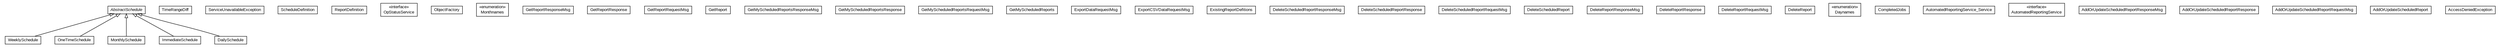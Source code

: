 #!/usr/local/bin/dot
#
# Class diagram 
# Generated by UMLGraph version R5_6-24-gf6e263 (http://www.umlgraph.org/)
#

digraph G {
	edge [fontname="arial",fontsize=10,labelfontname="arial",labelfontsize=10];
	node [fontname="arial",fontsize=10,shape=plaintext];
	nodesep=0.25;
	ranksep=0.5;
	// org.miloss.fgsms.services.interfaces.automatedreportingservice.WeeklySchedule
	c15618 [label=<<table title="org.miloss.fgsms.services.interfaces.automatedreportingservice.WeeklySchedule" border="0" cellborder="1" cellspacing="0" cellpadding="2" port="p" href="./WeeklySchedule.html">
		<tr><td><table border="0" cellspacing="0" cellpadding="1">
<tr><td align="center" balign="center"> WeeklySchedule </td></tr>
		</table></td></tr>
		</table>>, URL="./WeeklySchedule.html", fontname="arial", fontcolor="black", fontsize=10.0];
	// org.miloss.fgsms.services.interfaces.automatedreportingservice.TimeRangeDiff
	c15619 [label=<<table title="org.miloss.fgsms.services.interfaces.automatedreportingservice.TimeRangeDiff" border="0" cellborder="1" cellspacing="0" cellpadding="2" port="p" href="./TimeRangeDiff.html">
		<tr><td><table border="0" cellspacing="0" cellpadding="1">
<tr><td align="center" balign="center"> TimeRangeDiff </td></tr>
		</table></td></tr>
		</table>>, URL="./TimeRangeDiff.html", fontname="arial", fontcolor="black", fontsize=10.0];
	// org.miloss.fgsms.services.interfaces.automatedreportingservice.ServiceUnavailableException
	c15620 [label=<<table title="org.miloss.fgsms.services.interfaces.automatedreportingservice.ServiceUnavailableException" border="0" cellborder="1" cellspacing="0" cellpadding="2" port="p" href="./ServiceUnavailableException.html">
		<tr><td><table border="0" cellspacing="0" cellpadding="1">
<tr><td align="center" balign="center"> ServiceUnavailableException </td></tr>
		</table></td></tr>
		</table>>, URL="./ServiceUnavailableException.html", fontname="arial", fontcolor="black", fontsize=10.0];
	// org.miloss.fgsms.services.interfaces.automatedreportingservice.ScheduleDefinition
	c15621 [label=<<table title="org.miloss.fgsms.services.interfaces.automatedreportingservice.ScheduleDefinition" border="0" cellborder="1" cellspacing="0" cellpadding="2" port="p" href="./ScheduleDefinition.html">
		<tr><td><table border="0" cellspacing="0" cellpadding="1">
<tr><td align="center" balign="center"> ScheduleDefinition </td></tr>
		</table></td></tr>
		</table>>, URL="./ScheduleDefinition.html", fontname="arial", fontcolor="black", fontsize=10.0];
	// org.miloss.fgsms.services.interfaces.automatedreportingservice.ReportDefinition
	c15622 [label=<<table title="org.miloss.fgsms.services.interfaces.automatedreportingservice.ReportDefinition" border="0" cellborder="1" cellspacing="0" cellpadding="2" port="p" href="./ReportDefinition.html">
		<tr><td><table border="0" cellspacing="0" cellpadding="1">
<tr><td align="center" balign="center"> ReportDefinition </td></tr>
		</table></td></tr>
		</table>>, URL="./ReportDefinition.html", fontname="arial", fontcolor="black", fontsize=10.0];
	// org.miloss.fgsms.services.interfaces.automatedreportingservice.OpStatusService
	c15623 [label=<<table title="org.miloss.fgsms.services.interfaces.automatedreportingservice.OpStatusService" border="0" cellborder="1" cellspacing="0" cellpadding="2" port="p" href="./OpStatusService.html">
		<tr><td><table border="0" cellspacing="0" cellpadding="1">
<tr><td align="center" balign="center"> &#171;interface&#187; </td></tr>
<tr><td align="center" balign="center"> OpStatusService </td></tr>
		</table></td></tr>
		</table>>, URL="./OpStatusService.html", fontname="arial", fontcolor="black", fontsize=10.0];
	// org.miloss.fgsms.services.interfaces.automatedreportingservice.OneTimeSchedule
	c15624 [label=<<table title="org.miloss.fgsms.services.interfaces.automatedreportingservice.OneTimeSchedule" border="0" cellborder="1" cellspacing="0" cellpadding="2" port="p" href="./OneTimeSchedule.html">
		<tr><td><table border="0" cellspacing="0" cellpadding="1">
<tr><td align="center" balign="center"> OneTimeSchedule </td></tr>
		</table></td></tr>
		</table>>, URL="./OneTimeSchedule.html", fontname="arial", fontcolor="black", fontsize=10.0];
	// org.miloss.fgsms.services.interfaces.automatedreportingservice.ObjectFactory
	c15625 [label=<<table title="org.miloss.fgsms.services.interfaces.automatedreportingservice.ObjectFactory" border="0" cellborder="1" cellspacing="0" cellpadding="2" port="p" href="./ObjectFactory.html">
		<tr><td><table border="0" cellspacing="0" cellpadding="1">
<tr><td align="center" balign="center"> ObjectFactory </td></tr>
		</table></td></tr>
		</table>>, URL="./ObjectFactory.html", fontname="arial", fontcolor="black", fontsize=10.0];
	// org.miloss.fgsms.services.interfaces.automatedreportingservice.Monthnames
	c15626 [label=<<table title="org.miloss.fgsms.services.interfaces.automatedreportingservice.Monthnames" border="0" cellborder="1" cellspacing="0" cellpadding="2" port="p" href="./Monthnames.html">
		<tr><td><table border="0" cellspacing="0" cellpadding="1">
<tr><td align="center" balign="center"> &#171;enumeration&#187; </td></tr>
<tr><td align="center" balign="center"> Monthnames </td></tr>
		</table></td></tr>
		</table>>, URL="./Monthnames.html", fontname="arial", fontcolor="black", fontsize=10.0];
	// org.miloss.fgsms.services.interfaces.automatedreportingservice.MonthlySchedule
	c15627 [label=<<table title="org.miloss.fgsms.services.interfaces.automatedreportingservice.MonthlySchedule" border="0" cellborder="1" cellspacing="0" cellpadding="2" port="p" href="./MonthlySchedule.html">
		<tr><td><table border="0" cellspacing="0" cellpadding="1">
<tr><td align="center" balign="center"> MonthlySchedule </td></tr>
		</table></td></tr>
		</table>>, URL="./MonthlySchedule.html", fontname="arial", fontcolor="black", fontsize=10.0];
	// org.miloss.fgsms.services.interfaces.automatedreportingservice.ImmediateSchedule
	c15628 [label=<<table title="org.miloss.fgsms.services.interfaces.automatedreportingservice.ImmediateSchedule" border="0" cellborder="1" cellspacing="0" cellpadding="2" port="p" href="./ImmediateSchedule.html">
		<tr><td><table border="0" cellspacing="0" cellpadding="1">
<tr><td align="center" balign="center"> ImmediateSchedule </td></tr>
		</table></td></tr>
		</table>>, URL="./ImmediateSchedule.html", fontname="arial", fontcolor="black", fontsize=10.0];
	// org.miloss.fgsms.services.interfaces.automatedreportingservice.GetReportResponseMsg
	c15629 [label=<<table title="org.miloss.fgsms.services.interfaces.automatedreportingservice.GetReportResponseMsg" border="0" cellborder="1" cellspacing="0" cellpadding="2" port="p" href="./GetReportResponseMsg.html">
		<tr><td><table border="0" cellspacing="0" cellpadding="1">
<tr><td align="center" balign="center"> GetReportResponseMsg </td></tr>
		</table></td></tr>
		</table>>, URL="./GetReportResponseMsg.html", fontname="arial", fontcolor="black", fontsize=10.0];
	// org.miloss.fgsms.services.interfaces.automatedreportingservice.GetReportResponse
	c15630 [label=<<table title="org.miloss.fgsms.services.interfaces.automatedreportingservice.GetReportResponse" border="0" cellborder="1" cellspacing="0" cellpadding="2" port="p" href="./GetReportResponse.html">
		<tr><td><table border="0" cellspacing="0" cellpadding="1">
<tr><td align="center" balign="center"> GetReportResponse </td></tr>
		</table></td></tr>
		</table>>, URL="./GetReportResponse.html", fontname="arial", fontcolor="black", fontsize=10.0];
	// org.miloss.fgsms.services.interfaces.automatedreportingservice.GetReportRequestMsg
	c15631 [label=<<table title="org.miloss.fgsms.services.interfaces.automatedreportingservice.GetReportRequestMsg" border="0" cellborder="1" cellspacing="0" cellpadding="2" port="p" href="./GetReportRequestMsg.html">
		<tr><td><table border="0" cellspacing="0" cellpadding="1">
<tr><td align="center" balign="center"> GetReportRequestMsg </td></tr>
		</table></td></tr>
		</table>>, URL="./GetReportRequestMsg.html", fontname="arial", fontcolor="black", fontsize=10.0];
	// org.miloss.fgsms.services.interfaces.automatedreportingservice.GetReport
	c15632 [label=<<table title="org.miloss.fgsms.services.interfaces.automatedreportingservice.GetReport" border="0" cellborder="1" cellspacing="0" cellpadding="2" port="p" href="./GetReport.html">
		<tr><td><table border="0" cellspacing="0" cellpadding="1">
<tr><td align="center" balign="center"> GetReport </td></tr>
		</table></td></tr>
		</table>>, URL="./GetReport.html", fontname="arial", fontcolor="black", fontsize=10.0];
	// org.miloss.fgsms.services.interfaces.automatedreportingservice.GetMyScheduledReportsResponseMsg
	c15633 [label=<<table title="org.miloss.fgsms.services.interfaces.automatedreportingservice.GetMyScheduledReportsResponseMsg" border="0" cellborder="1" cellspacing="0" cellpadding="2" port="p" href="./GetMyScheduledReportsResponseMsg.html">
		<tr><td><table border="0" cellspacing="0" cellpadding="1">
<tr><td align="center" balign="center"> GetMyScheduledReportsResponseMsg </td></tr>
		</table></td></tr>
		</table>>, URL="./GetMyScheduledReportsResponseMsg.html", fontname="arial", fontcolor="black", fontsize=10.0];
	// org.miloss.fgsms.services.interfaces.automatedreportingservice.GetMyScheduledReportsResponse
	c15634 [label=<<table title="org.miloss.fgsms.services.interfaces.automatedreportingservice.GetMyScheduledReportsResponse" border="0" cellborder="1" cellspacing="0" cellpadding="2" port="p" href="./GetMyScheduledReportsResponse.html">
		<tr><td><table border="0" cellspacing="0" cellpadding="1">
<tr><td align="center" balign="center"> GetMyScheduledReportsResponse </td></tr>
		</table></td></tr>
		</table>>, URL="./GetMyScheduledReportsResponse.html", fontname="arial", fontcolor="black", fontsize=10.0];
	// org.miloss.fgsms.services.interfaces.automatedreportingservice.GetMyScheduledReportsRequestMsg
	c15635 [label=<<table title="org.miloss.fgsms.services.interfaces.automatedreportingservice.GetMyScheduledReportsRequestMsg" border="0" cellborder="1" cellspacing="0" cellpadding="2" port="p" href="./GetMyScheduledReportsRequestMsg.html">
		<tr><td><table border="0" cellspacing="0" cellpadding="1">
<tr><td align="center" balign="center"> GetMyScheduledReportsRequestMsg </td></tr>
		</table></td></tr>
		</table>>, URL="./GetMyScheduledReportsRequestMsg.html", fontname="arial", fontcolor="black", fontsize=10.0];
	// org.miloss.fgsms.services.interfaces.automatedreportingservice.GetMyScheduledReports
	c15636 [label=<<table title="org.miloss.fgsms.services.interfaces.automatedreportingservice.GetMyScheduledReports" border="0" cellborder="1" cellspacing="0" cellpadding="2" port="p" href="./GetMyScheduledReports.html">
		<tr><td><table border="0" cellspacing="0" cellpadding="1">
<tr><td align="center" balign="center"> GetMyScheduledReports </td></tr>
		</table></td></tr>
		</table>>, URL="./GetMyScheduledReports.html", fontname="arial", fontcolor="black", fontsize=10.0];
	// org.miloss.fgsms.services.interfaces.automatedreportingservice.ExportDataRequestMsg
	c15637 [label=<<table title="org.miloss.fgsms.services.interfaces.automatedreportingservice.ExportDataRequestMsg" border="0" cellborder="1" cellspacing="0" cellpadding="2" port="p" href="./ExportDataRequestMsg.html">
		<tr><td><table border="0" cellspacing="0" cellpadding="1">
<tr><td align="center" balign="center"> ExportDataRequestMsg </td></tr>
		</table></td></tr>
		</table>>, URL="./ExportDataRequestMsg.html", fontname="arial", fontcolor="black", fontsize=10.0];
	// org.miloss.fgsms.services.interfaces.automatedreportingservice.ExportCSVDataRequestMsg
	c15638 [label=<<table title="org.miloss.fgsms.services.interfaces.automatedreportingservice.ExportCSVDataRequestMsg" border="0" cellborder="1" cellspacing="0" cellpadding="2" port="p" href="./ExportCSVDataRequestMsg.html">
		<tr><td><table border="0" cellspacing="0" cellpadding="1">
<tr><td align="center" balign="center"> ExportCSVDataRequestMsg </td></tr>
		</table></td></tr>
		</table>>, URL="./ExportCSVDataRequestMsg.html", fontname="arial", fontcolor="black", fontsize=10.0];
	// org.miloss.fgsms.services.interfaces.automatedreportingservice.ExistingReportDefitions
	c15639 [label=<<table title="org.miloss.fgsms.services.interfaces.automatedreportingservice.ExistingReportDefitions" border="0" cellborder="1" cellspacing="0" cellpadding="2" port="p" href="./ExistingReportDefitions.html">
		<tr><td><table border="0" cellspacing="0" cellpadding="1">
<tr><td align="center" balign="center"> ExistingReportDefitions </td></tr>
		</table></td></tr>
		</table>>, URL="./ExistingReportDefitions.html", fontname="arial", fontcolor="black", fontsize=10.0];
	// org.miloss.fgsms.services.interfaces.automatedreportingservice.DeleteScheduledReportResponseMsg
	c15640 [label=<<table title="org.miloss.fgsms.services.interfaces.automatedreportingservice.DeleteScheduledReportResponseMsg" border="0" cellborder="1" cellspacing="0" cellpadding="2" port="p" href="./DeleteScheduledReportResponseMsg.html">
		<tr><td><table border="0" cellspacing="0" cellpadding="1">
<tr><td align="center" balign="center"> DeleteScheduledReportResponseMsg </td></tr>
		</table></td></tr>
		</table>>, URL="./DeleteScheduledReportResponseMsg.html", fontname="arial", fontcolor="black", fontsize=10.0];
	// org.miloss.fgsms.services.interfaces.automatedreportingservice.DeleteScheduledReportResponse
	c15641 [label=<<table title="org.miloss.fgsms.services.interfaces.automatedreportingservice.DeleteScheduledReportResponse" border="0" cellborder="1" cellspacing="0" cellpadding="2" port="p" href="./DeleteScheduledReportResponse.html">
		<tr><td><table border="0" cellspacing="0" cellpadding="1">
<tr><td align="center" balign="center"> DeleteScheduledReportResponse </td></tr>
		</table></td></tr>
		</table>>, URL="./DeleteScheduledReportResponse.html", fontname="arial", fontcolor="black", fontsize=10.0];
	// org.miloss.fgsms.services.interfaces.automatedreportingservice.DeleteScheduledReportRequestMsg
	c15642 [label=<<table title="org.miloss.fgsms.services.interfaces.automatedreportingservice.DeleteScheduledReportRequestMsg" border="0" cellborder="1" cellspacing="0" cellpadding="2" port="p" href="./DeleteScheduledReportRequestMsg.html">
		<tr><td><table border="0" cellspacing="0" cellpadding="1">
<tr><td align="center" balign="center"> DeleteScheduledReportRequestMsg </td></tr>
		</table></td></tr>
		</table>>, URL="./DeleteScheduledReportRequestMsg.html", fontname="arial", fontcolor="black", fontsize=10.0];
	// org.miloss.fgsms.services.interfaces.automatedreportingservice.DeleteScheduledReport
	c15643 [label=<<table title="org.miloss.fgsms.services.interfaces.automatedreportingservice.DeleteScheduledReport" border="0" cellborder="1" cellspacing="0" cellpadding="2" port="p" href="./DeleteScheduledReport.html">
		<tr><td><table border="0" cellspacing="0" cellpadding="1">
<tr><td align="center" balign="center"> DeleteScheduledReport </td></tr>
		</table></td></tr>
		</table>>, URL="./DeleteScheduledReport.html", fontname="arial", fontcolor="black", fontsize=10.0];
	// org.miloss.fgsms.services.interfaces.automatedreportingservice.DeleteReportResponseMsg
	c15644 [label=<<table title="org.miloss.fgsms.services.interfaces.automatedreportingservice.DeleteReportResponseMsg" border="0" cellborder="1" cellspacing="0" cellpadding="2" port="p" href="./DeleteReportResponseMsg.html">
		<tr><td><table border="0" cellspacing="0" cellpadding="1">
<tr><td align="center" balign="center"> DeleteReportResponseMsg </td></tr>
		</table></td></tr>
		</table>>, URL="./DeleteReportResponseMsg.html", fontname="arial", fontcolor="black", fontsize=10.0];
	// org.miloss.fgsms.services.interfaces.automatedreportingservice.DeleteReportResponse
	c15645 [label=<<table title="org.miloss.fgsms.services.interfaces.automatedreportingservice.DeleteReportResponse" border="0" cellborder="1" cellspacing="0" cellpadding="2" port="p" href="./DeleteReportResponse.html">
		<tr><td><table border="0" cellspacing="0" cellpadding="1">
<tr><td align="center" balign="center"> DeleteReportResponse </td></tr>
		</table></td></tr>
		</table>>, URL="./DeleteReportResponse.html", fontname="arial", fontcolor="black", fontsize=10.0];
	// org.miloss.fgsms.services.interfaces.automatedreportingservice.DeleteReportRequestMsg
	c15646 [label=<<table title="org.miloss.fgsms.services.interfaces.automatedreportingservice.DeleteReportRequestMsg" border="0" cellborder="1" cellspacing="0" cellpadding="2" port="p" href="./DeleteReportRequestMsg.html">
		<tr><td><table border="0" cellspacing="0" cellpadding="1">
<tr><td align="center" balign="center"> DeleteReportRequestMsg </td></tr>
		</table></td></tr>
		</table>>, URL="./DeleteReportRequestMsg.html", fontname="arial", fontcolor="black", fontsize=10.0];
	// org.miloss.fgsms.services.interfaces.automatedreportingservice.DeleteReport
	c15647 [label=<<table title="org.miloss.fgsms.services.interfaces.automatedreportingservice.DeleteReport" border="0" cellborder="1" cellspacing="0" cellpadding="2" port="p" href="./DeleteReport.html">
		<tr><td><table border="0" cellspacing="0" cellpadding="1">
<tr><td align="center" balign="center"> DeleteReport </td></tr>
		</table></td></tr>
		</table>>, URL="./DeleteReport.html", fontname="arial", fontcolor="black", fontsize=10.0];
	// org.miloss.fgsms.services.interfaces.automatedreportingservice.Daynames
	c15648 [label=<<table title="org.miloss.fgsms.services.interfaces.automatedreportingservice.Daynames" border="0" cellborder="1" cellspacing="0" cellpadding="2" port="p" href="./Daynames.html">
		<tr><td><table border="0" cellspacing="0" cellpadding="1">
<tr><td align="center" balign="center"> &#171;enumeration&#187; </td></tr>
<tr><td align="center" balign="center"> Daynames </td></tr>
		</table></td></tr>
		</table>>, URL="./Daynames.html", fontname="arial", fontcolor="black", fontsize=10.0];
	// org.miloss.fgsms.services.interfaces.automatedreportingservice.DailySchedule
	c15649 [label=<<table title="org.miloss.fgsms.services.interfaces.automatedreportingservice.DailySchedule" border="0" cellborder="1" cellspacing="0" cellpadding="2" port="p" href="./DailySchedule.html">
		<tr><td><table border="0" cellspacing="0" cellpadding="1">
<tr><td align="center" balign="center"> DailySchedule </td></tr>
		</table></td></tr>
		</table>>, URL="./DailySchedule.html", fontname="arial", fontcolor="black", fontsize=10.0];
	// org.miloss.fgsms.services.interfaces.automatedreportingservice.CompletedJobs
	c15650 [label=<<table title="org.miloss.fgsms.services.interfaces.automatedreportingservice.CompletedJobs" border="0" cellborder="1" cellspacing="0" cellpadding="2" port="p" href="./CompletedJobs.html">
		<tr><td><table border="0" cellspacing="0" cellpadding="1">
<tr><td align="center" balign="center"> CompletedJobs </td></tr>
		</table></td></tr>
		</table>>, URL="./CompletedJobs.html", fontname="arial", fontcolor="black", fontsize=10.0];
	// org.miloss.fgsms.services.interfaces.automatedreportingservice.AutomatedReportingService_Service
	c15651 [label=<<table title="org.miloss.fgsms.services.interfaces.automatedreportingservice.AutomatedReportingService_Service" border="0" cellborder="1" cellspacing="0" cellpadding="2" port="p" href="./AutomatedReportingService_Service.html">
		<tr><td><table border="0" cellspacing="0" cellpadding="1">
<tr><td align="center" balign="center"> AutomatedReportingService_Service </td></tr>
		</table></td></tr>
		</table>>, URL="./AutomatedReportingService_Service.html", fontname="arial", fontcolor="black", fontsize=10.0];
	// org.miloss.fgsms.services.interfaces.automatedreportingservice.AutomatedReportingService
	c15652 [label=<<table title="org.miloss.fgsms.services.interfaces.automatedreportingservice.AutomatedReportingService" border="0" cellborder="1" cellspacing="0" cellpadding="2" port="p" href="./AutomatedReportingService.html">
		<tr><td><table border="0" cellspacing="0" cellpadding="1">
<tr><td align="center" balign="center"> &#171;interface&#187; </td></tr>
<tr><td align="center" balign="center"> AutomatedReportingService </td></tr>
		</table></td></tr>
		</table>>, URL="./AutomatedReportingService.html", fontname="arial", fontcolor="black", fontsize=10.0];
	// org.miloss.fgsms.services.interfaces.automatedreportingservice.AddOrUpdateScheduledReportResponseMsg
	c15653 [label=<<table title="org.miloss.fgsms.services.interfaces.automatedreportingservice.AddOrUpdateScheduledReportResponseMsg" border="0" cellborder="1" cellspacing="0" cellpadding="2" port="p" href="./AddOrUpdateScheduledReportResponseMsg.html">
		<tr><td><table border="0" cellspacing="0" cellpadding="1">
<tr><td align="center" balign="center"> AddOrUpdateScheduledReportResponseMsg </td></tr>
		</table></td></tr>
		</table>>, URL="./AddOrUpdateScheduledReportResponseMsg.html", fontname="arial", fontcolor="black", fontsize=10.0];
	// org.miloss.fgsms.services.interfaces.automatedreportingservice.AddOrUpdateScheduledReportResponse
	c15654 [label=<<table title="org.miloss.fgsms.services.interfaces.automatedreportingservice.AddOrUpdateScheduledReportResponse" border="0" cellborder="1" cellspacing="0" cellpadding="2" port="p" href="./AddOrUpdateScheduledReportResponse.html">
		<tr><td><table border="0" cellspacing="0" cellpadding="1">
<tr><td align="center" balign="center"> AddOrUpdateScheduledReportResponse </td></tr>
		</table></td></tr>
		</table>>, URL="./AddOrUpdateScheduledReportResponse.html", fontname="arial", fontcolor="black", fontsize=10.0];
	// org.miloss.fgsms.services.interfaces.automatedreportingservice.AddOrUpdateScheduledReportRequestMsg
	c15655 [label=<<table title="org.miloss.fgsms.services.interfaces.automatedreportingservice.AddOrUpdateScheduledReportRequestMsg" border="0" cellborder="1" cellspacing="0" cellpadding="2" port="p" href="./AddOrUpdateScheduledReportRequestMsg.html">
		<tr><td><table border="0" cellspacing="0" cellpadding="1">
<tr><td align="center" balign="center"> AddOrUpdateScheduledReportRequestMsg </td></tr>
		</table></td></tr>
		</table>>, URL="./AddOrUpdateScheduledReportRequestMsg.html", fontname="arial", fontcolor="black", fontsize=10.0];
	// org.miloss.fgsms.services.interfaces.automatedreportingservice.AddOrUpdateScheduledReport
	c15656 [label=<<table title="org.miloss.fgsms.services.interfaces.automatedreportingservice.AddOrUpdateScheduledReport" border="0" cellborder="1" cellspacing="0" cellpadding="2" port="p" href="./AddOrUpdateScheduledReport.html">
		<tr><td><table border="0" cellspacing="0" cellpadding="1">
<tr><td align="center" balign="center"> AddOrUpdateScheduledReport </td></tr>
		</table></td></tr>
		</table>>, URL="./AddOrUpdateScheduledReport.html", fontname="arial", fontcolor="black", fontsize=10.0];
	// org.miloss.fgsms.services.interfaces.automatedreportingservice.AccessDeniedException
	c15657 [label=<<table title="org.miloss.fgsms.services.interfaces.automatedreportingservice.AccessDeniedException" border="0" cellborder="1" cellspacing="0" cellpadding="2" port="p" href="./AccessDeniedException.html">
		<tr><td><table border="0" cellspacing="0" cellpadding="1">
<tr><td align="center" balign="center"> AccessDeniedException </td></tr>
		</table></td></tr>
		</table>>, URL="./AccessDeniedException.html", fontname="arial", fontcolor="black", fontsize=10.0];
	// org.miloss.fgsms.services.interfaces.automatedreportingservice.AbstractSchedule
	c15658 [label=<<table title="org.miloss.fgsms.services.interfaces.automatedreportingservice.AbstractSchedule" border="0" cellborder="1" cellspacing="0" cellpadding="2" port="p" href="./AbstractSchedule.html">
		<tr><td><table border="0" cellspacing="0" cellpadding="1">
<tr><td align="center" balign="center"><font face="arial italic"> AbstractSchedule </font></td></tr>
		</table></td></tr>
		</table>>, URL="./AbstractSchedule.html", fontname="arial", fontcolor="black", fontsize=10.0];
	//org.miloss.fgsms.services.interfaces.automatedreportingservice.WeeklySchedule extends org.miloss.fgsms.services.interfaces.automatedreportingservice.AbstractSchedule
	c15658:p -> c15618:p [dir=back,arrowtail=empty];
	//org.miloss.fgsms.services.interfaces.automatedreportingservice.OneTimeSchedule extends org.miloss.fgsms.services.interfaces.automatedreportingservice.AbstractSchedule
	c15658:p -> c15624:p [dir=back,arrowtail=empty];
	//org.miloss.fgsms.services.interfaces.automatedreportingservice.MonthlySchedule extends org.miloss.fgsms.services.interfaces.automatedreportingservice.AbstractSchedule
	c15658:p -> c15627:p [dir=back,arrowtail=empty];
	//org.miloss.fgsms.services.interfaces.automatedreportingservice.ImmediateSchedule extends org.miloss.fgsms.services.interfaces.automatedreportingservice.AbstractSchedule
	c15658:p -> c15628:p [dir=back,arrowtail=empty];
	//org.miloss.fgsms.services.interfaces.automatedreportingservice.DailySchedule extends org.miloss.fgsms.services.interfaces.automatedreportingservice.AbstractSchedule
	c15658:p -> c15649:p [dir=back,arrowtail=empty];
}


